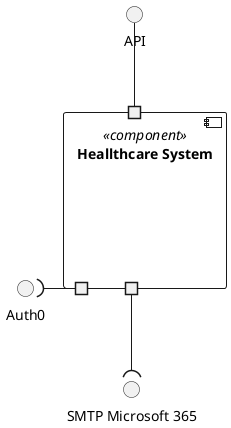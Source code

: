 @startuml logical-view
top to bottom direction
 
interface "API" as API
interface "Auth0" as AUTH0
interface "SMTP Microsoft 365" as SMTP
 
component "Heallthcare System" <<component>> {
  
    portin " " as BEPI
    portout " " as BEPOAUTH0
    portout " " as BEPOSMTP
}
 
BEPI -u- API 
BEPOAUTH0 -l-( AUTH0
BEPOSMTP --( SMTP
 
@enduml
